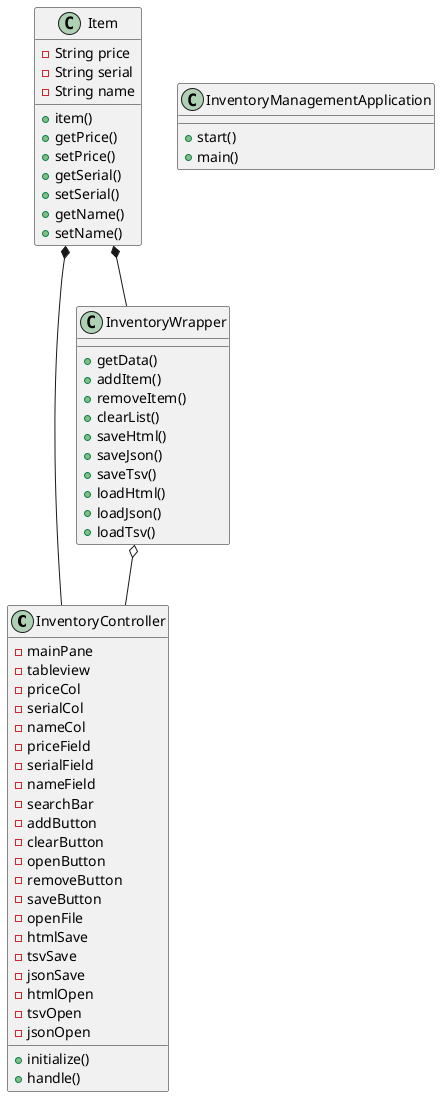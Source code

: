 @startuml
class InventoryController{
+initialize()
+handle()

-mainPane
-tableview
-priceCol
-serialCol
-nameCol
-priceField
-serialField
-nameField
-searchBar
-addButton
-clearButton
-openButton
-removeButton
-saveButton
-openFile
-htmlSave
-tsvSave
-jsonSave
-htmlOpen
-tsvOpen
-jsonOpen
}
class InventoryManagementApplication{
+start()
+main()
}
class InventoryWrapper{
+getData()
+addItem()
+removeItem()
+clearList()
+saveHtml()
+saveJson()
+saveTsv()
+loadHtml()
+loadJson()
+loadTsv()


}
class Item{

+item()
+getPrice()
+setPrice()
+getSerial()
+setSerial()
+getName()
+setName()
- String price
- String serial
- String name
}

Item *-- InventoryWrapper
Item *-- InventoryController
InventoryWrapper o-- InventoryController


@enduml